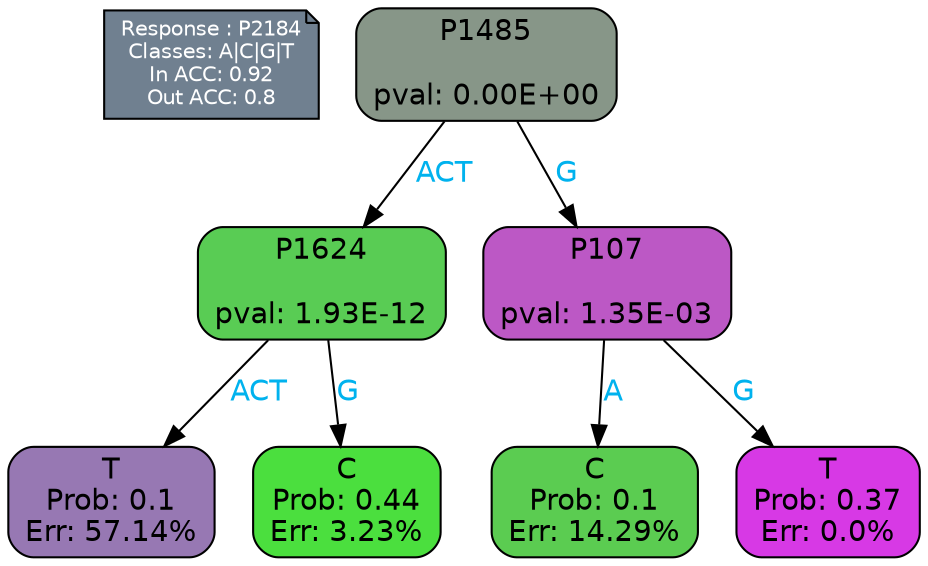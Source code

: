 digraph Tree {
node [shape=box, style="filled, rounded", color="black", fontname=helvetica] ;
graph [ranksep=equally, splines=polylines, bgcolor=transparent, dpi=600] ;
edge [fontname=helvetica] ;
LEGEND [label="Response : P2184
Classes: A|C|G|T
In ACC: 0.92
Out ACC: 0.8
",shape=note,align=left,style=filled,fillcolor="slategray",fontcolor="white",fontsize=10];1 [label="P1485

pval: 0.00E+00", fillcolor="#879688"] ;
2 [label="P1624

pval: 1.93E-12", fillcolor="#59cc54"] ;
3 [label="T
Prob: 0.1
Err: 57.14%", fillcolor="#9778b3"] ;
4 [label="C
Prob: 0.44
Err: 3.23%", fillcolor="#4bdf3e"] ;
5 [label="P107

pval: 1.35E-03", fillcolor="#bc58c5"] ;
6 [label="C
Prob: 0.1
Err: 14.29%", fillcolor="#5bcc51"] ;
7 [label="T
Prob: 0.37
Err: 0.0%", fillcolor="#d739e5"] ;
1 -> 2 [label="ACT",fontcolor=deepskyblue2] ;
1 -> 5 [label="G",fontcolor=deepskyblue2] ;
2 -> 3 [label="ACT",fontcolor=deepskyblue2] ;
2 -> 4 [label="G",fontcolor=deepskyblue2] ;
5 -> 6 [label="A",fontcolor=deepskyblue2] ;
5 -> 7 [label="G",fontcolor=deepskyblue2] ;
{rank = same; 3;4;6;7;}{rank = same; LEGEND;1;}}